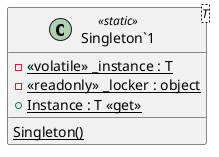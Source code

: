 @startuml
class "Singleton`1"<T> <<static>> {
    - {static} <<volatile>> _instance : T
    - {static} <<readonly>> _locker : object
    + {static} Instance : T <<get>>
    {static} Singleton()
}
@enduml
